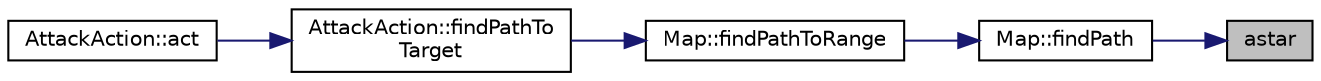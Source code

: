 digraph "astar"
{
 // LATEX_PDF_SIZE
  edge [fontname="Helvetica",fontsize="10",labelfontname="Helvetica",labelfontsize="10"];
  node [fontname="Helvetica",fontsize="10",shape=record];
  rankdir="RL";
  Node1 [label="astar",height=0.2,width=0.4,color="black", fillcolor="grey75", style="filled", fontcolor="black",tooltip="A-star algorithm made to work with the access map format. Allows diagonal movement and has a heuristi..."];
  Node1 -> Node2 [dir="back",color="midnightblue",fontsize="10",style="solid",fontname="Helvetica"];
  Node2 [label="Map::findPath",height=0.2,width=0.4,color="black", fillcolor="white", style="filled",URL="$classMap.html#a693fa7c9f08dfb26f74afce62d795b59",tooltip="Finds a path from start to end."];
  Node2 -> Node3 [dir="back",color="midnightblue",fontsize="10",style="solid",fontname="Helvetica"];
  Node3 [label="Map::findPathToRange",height=0.2,width=0.4,color="black", fillcolor="white", style="filled",URL="$classMap.html#a48f0a9b97e0a95978934a0a99f63ee28",tooltip="Finds a path to some locations range. Can be used, for example, if the attack target is not in range,..."];
  Node3 -> Node4 [dir="back",color="midnightblue",fontsize="10",style="solid",fontname="Helvetica"];
  Node4 [label="AttackAction::findPathTo\lTarget",height=0.2,width=0.4,color="black", fillcolor="white", style="filled",URL="$classAttackAction.html#ac867c6e8d4ce94d908fad8c80a13eb5a",tooltip="Finds a path to the target."];
  Node4 -> Node5 [dir="back",color="midnightblue",fontsize="10",style="solid",fontname="Helvetica"];
  Node5 [label="AttackAction::act",height=0.2,width=0.4,color="black", fillcolor="white", style="filled",URL="$classAttackAction.html#ad163cc47f0a282255c89c50d2c39fec6",tooltip="Attack functionality, which performs attacks against target and moves closer to the target if not in ..."];
}
